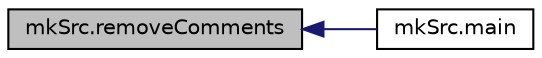 digraph "mkSrc.removeComments"
{
  edge [fontname="Helvetica",fontsize="10",labelfontname="Helvetica",labelfontsize="10"];
  node [fontname="Helvetica",fontsize="10",shape=record];
  rankdir="LR";
  Node5 [label="mkSrc.removeComments",height=0.2,width=0.4,color="black", fillcolor="grey75", style="filled", fontcolor="black"];
  Node5 -> Node6 [dir="back",color="midnightblue",fontsize="10",style="solid",fontname="Helvetica"];
  Node6 [label="mkSrc.main",height=0.2,width=0.4,color="black", fillcolor="white", style="filled",URL="$namespacemkSrc.html#a397eab54ba44c6e689aba237b2f0ef0a"];
}
